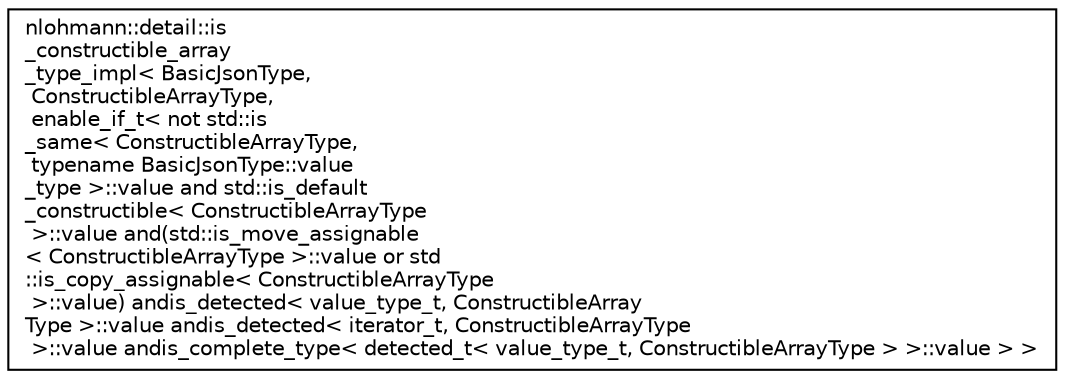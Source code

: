 digraph "Graphical Class Hierarchy"
{
 // LATEX_PDF_SIZE
  edge [fontname="Helvetica",fontsize="10",labelfontname="Helvetica",labelfontsize="10"];
  node [fontname="Helvetica",fontsize="10",shape=record];
  rankdir="LR";
  Node0 [label="nlohmann::detail::is\l_constructible_array\l_type_impl\< BasicJsonType,\l ConstructibleArrayType,\l enable_if_t\< not std::is\l_same\< ConstructibleArrayType,\l typename BasicJsonType::value\l_type \>::value and std::is_default\l_constructible\< ConstructibleArrayType\l \>::value and(std::is_move_assignable\l\< ConstructibleArrayType \>::value or std\l::is_copy_assignable\< ConstructibleArrayType\l \>::value) andis_detected\< value_type_t, ConstructibleArray\lType \>::value andis_detected\< iterator_t, ConstructibleArrayType\l \>::value andis_complete_type\< detected_t\< value_type_t, ConstructibleArrayType \> \>::value \> \>",height=0.2,width=0.4,color="black", fillcolor="white", style="filled",URL="$structnlohmann_1_1detail_1_1is__constructible__array__type__impl_3_01BasicJsonType_00_01Construcb751ba39e14100ed41966800a3fcf4db.html",tooltip=" "];
}
